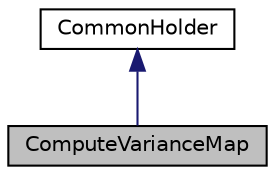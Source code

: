 digraph "ComputeVarianceMap"
{
 // LATEX_PDF_SIZE
  edge [fontname="Helvetica",fontsize="10",labelfontname="Helvetica",labelfontsize="10"];
  node [fontname="Helvetica",fontsize="10",shape=record];
  Node2 [label="ComputeVarianceMap",height=0.2,width=0.4,color="black", fillcolor="grey75", style="filled", fontcolor="black",tooltip="Computes the variance map for a single image."];
  Node3 -> Node2 [dir="back",color="midnightblue",fontsize="10",style="solid",fontname="Helvetica"];
  Node3 [label="CommonHolder",height=0.2,width=0.4,color="black", fillcolor="white", style="filled",URL="$classcbica_1_1CommonHolder.html",tooltip="Common data container for all statistical computations of images."];
}
